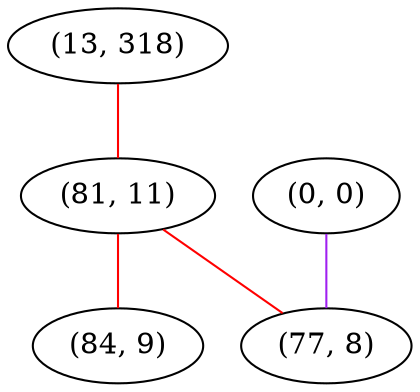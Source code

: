 graph "" {
"(13, 318)";
"(0, 0)";
"(81, 11)";
"(84, 9)";
"(77, 8)";
"(13, 318)" -- "(81, 11)"  [color=red, key=0, weight=1];
"(0, 0)" -- "(77, 8)"  [color=purple, key=0, weight=4];
"(81, 11)" -- "(84, 9)"  [color=red, key=0, weight=1];
"(81, 11)" -- "(77, 8)"  [color=red, key=0, weight=1];
}
